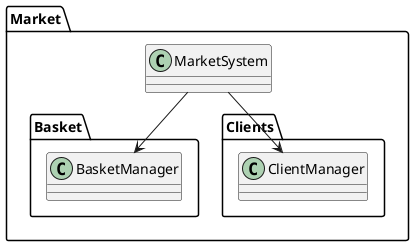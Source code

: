 ﻿@startuml
'https://plantuml.com/class-diagram

package Market
{
class MarketSystem

package Market.Basket
{
class BasketManager
}
package Market.Clients
{
class ClientManager
}

MarketSystem -down-> BasketManager 
MarketSystem -down-> ClientManager
}

@enduml
